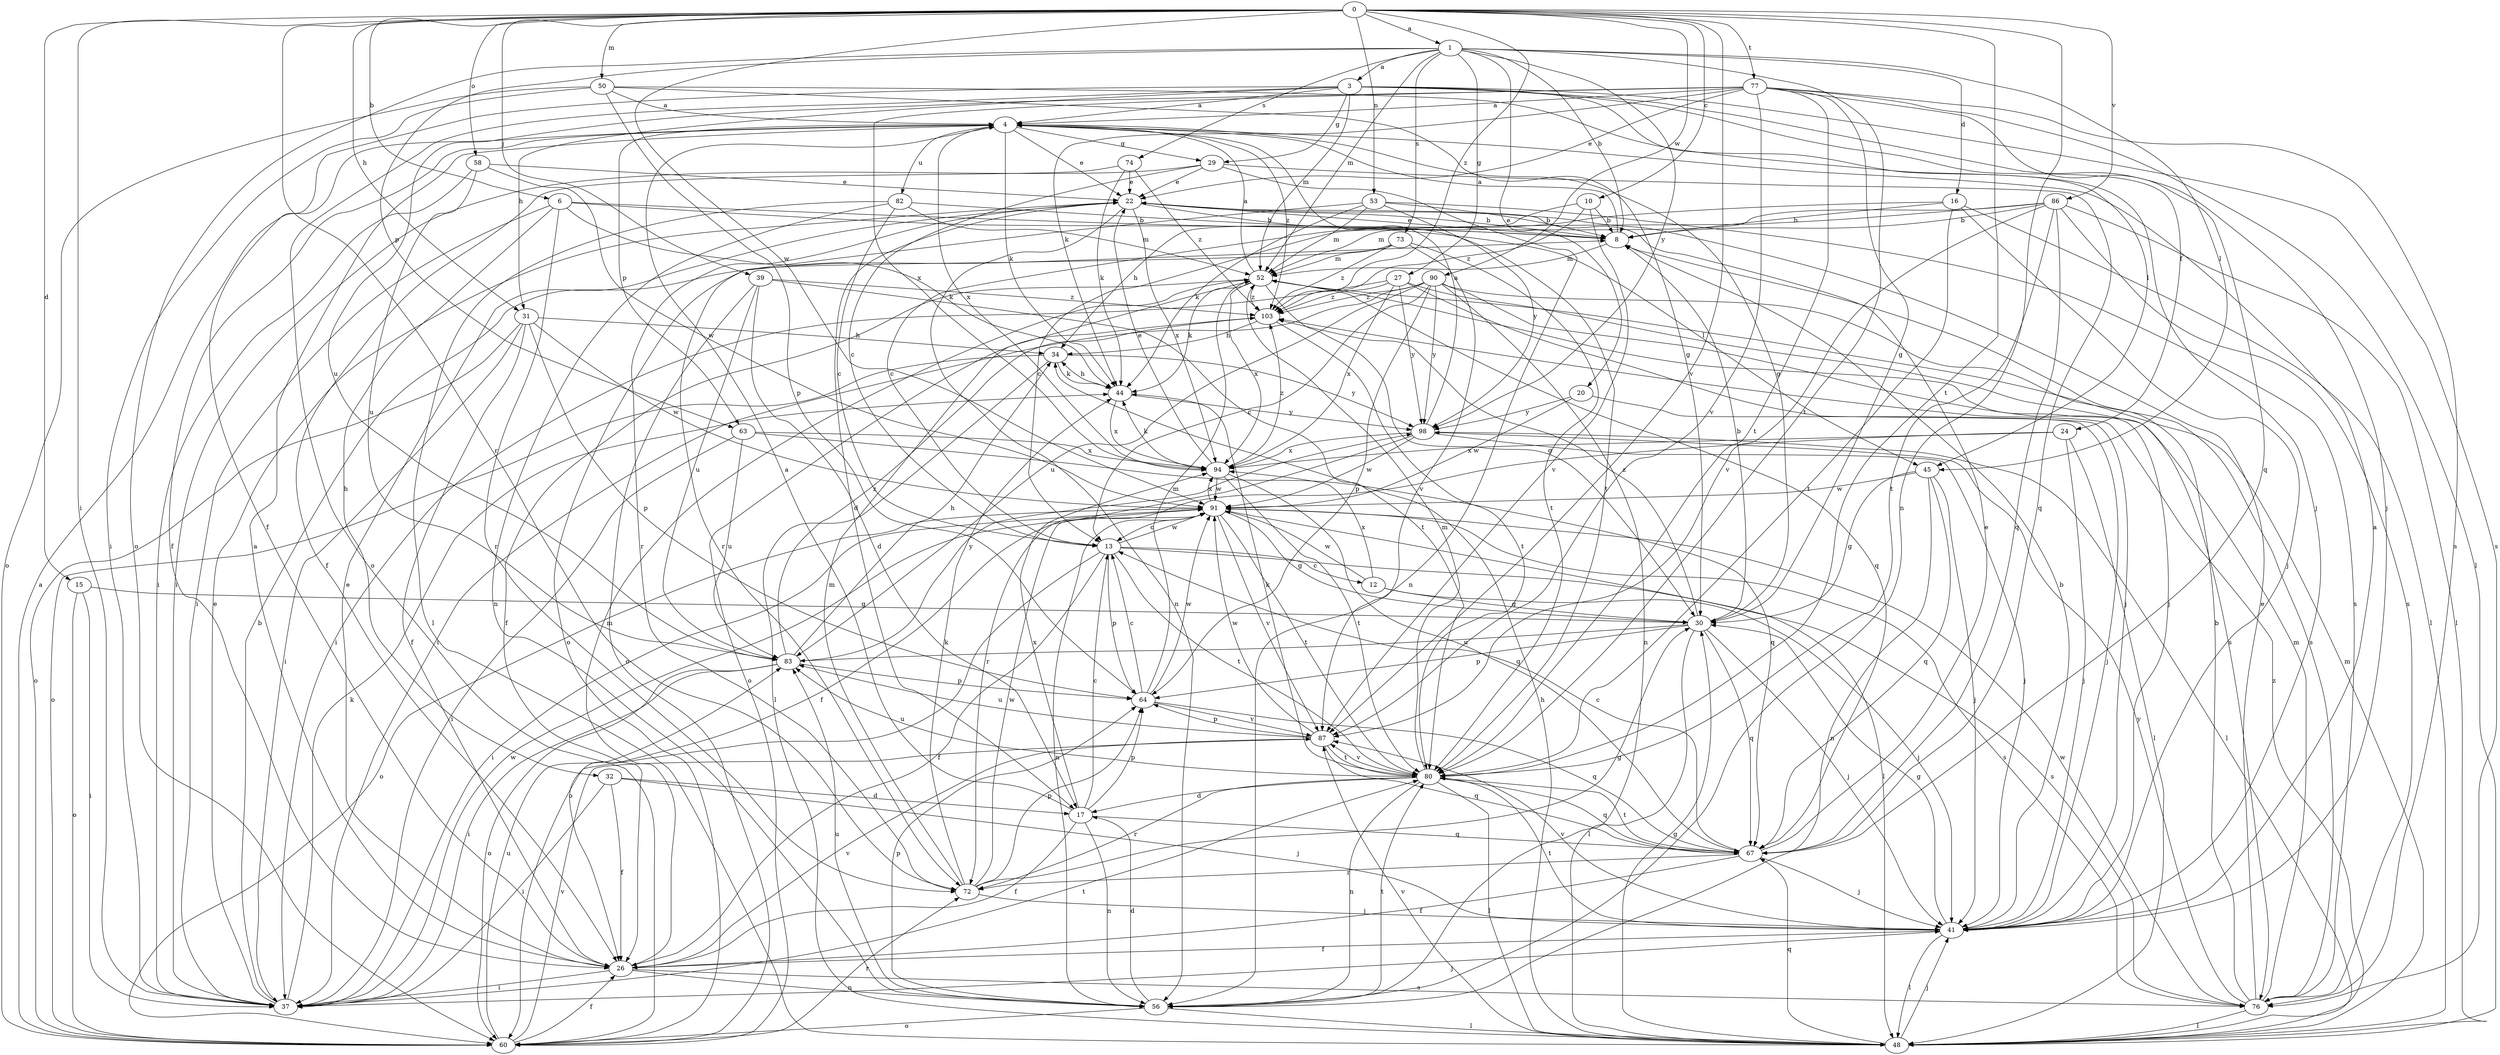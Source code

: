 strict digraph  {
0;
1;
3;
4;
6;
8;
10;
12;
13;
15;
16;
17;
20;
22;
24;
26;
27;
29;
30;
31;
32;
34;
37;
39;
41;
44;
45;
48;
50;
52;
53;
56;
58;
60;
63;
64;
67;
72;
73;
74;
76;
77;
80;
82;
83;
86;
87;
90;
91;
94;
98;
103;
0 -> 1  [label=a];
0 -> 6  [label=b];
0 -> 10  [label=c];
0 -> 15  [label=d];
0 -> 31  [label=h];
0 -> 37  [label=i];
0 -> 39  [label=j];
0 -> 50  [label=m];
0 -> 53  [label=n];
0 -> 56  [label=n];
0 -> 58  [label=o];
0 -> 72  [label=r];
0 -> 77  [label=t];
0 -> 80  [label=t];
0 -> 86  [label=v];
0 -> 87  [label=v];
0 -> 90  [label=w];
0 -> 91  [label=w];
0 -> 103  [label=z];
1 -> 3  [label=a];
1 -> 8  [label=b];
1 -> 16  [label=d];
1 -> 20  [label=e];
1 -> 27  [label=g];
1 -> 45  [label=l];
1 -> 52  [label=m];
1 -> 60  [label=o];
1 -> 63  [label=p];
1 -> 73  [label=s];
1 -> 74  [label=s];
1 -> 80  [label=t];
1 -> 98  [label=y];
3 -> 4  [label=a];
3 -> 24  [label=f];
3 -> 26  [label=f];
3 -> 29  [label=g];
3 -> 31  [label=h];
3 -> 41  [label=j];
3 -> 45  [label=l];
3 -> 52  [label=m];
3 -> 60  [label=o];
3 -> 76  [label=s];
4 -> 22  [label=e];
4 -> 26  [label=f];
4 -> 29  [label=g];
4 -> 30  [label=g];
4 -> 44  [label=k];
4 -> 63  [label=p];
4 -> 82  [label=u];
4 -> 94  [label=x];
4 -> 103  [label=z];
6 -> 8  [label=b];
6 -> 32  [label=h];
6 -> 37  [label=i];
6 -> 44  [label=k];
6 -> 45  [label=l];
6 -> 72  [label=r];
8 -> 4  [label=a];
8 -> 22  [label=e];
8 -> 52  [label=m];
10 -> 8  [label=b];
10 -> 34  [label=h];
10 -> 87  [label=v];
10 -> 103  [label=z];
12 -> 30  [label=g];
12 -> 41  [label=j];
12 -> 91  [label=w];
12 -> 94  [label=x];
13 -> 12  [label=c];
13 -> 26  [label=f];
13 -> 60  [label=o];
13 -> 64  [label=p];
13 -> 76  [label=s];
13 -> 80  [label=t];
13 -> 91  [label=w];
15 -> 30  [label=g];
15 -> 37  [label=i];
15 -> 60  [label=o];
16 -> 8  [label=b];
16 -> 13  [label=c];
16 -> 41  [label=j];
16 -> 48  [label=l];
16 -> 80  [label=t];
17 -> 4  [label=a];
17 -> 13  [label=c];
17 -> 26  [label=f];
17 -> 56  [label=n];
17 -> 64  [label=p];
17 -> 67  [label=q];
17 -> 94  [label=x];
20 -> 41  [label=j];
20 -> 91  [label=w];
20 -> 98  [label=y];
22 -> 8  [label=b];
22 -> 17  [label=d];
22 -> 56  [label=n];
22 -> 72  [label=r];
22 -> 80  [label=t];
22 -> 94  [label=x];
24 -> 26  [label=f];
24 -> 41  [label=j];
24 -> 48  [label=l];
24 -> 94  [label=x];
26 -> 4  [label=a];
26 -> 22  [label=e];
26 -> 37  [label=i];
26 -> 52  [label=m];
26 -> 56  [label=n];
26 -> 76  [label=s];
26 -> 87  [label=v];
27 -> 37  [label=i];
27 -> 41  [label=j];
27 -> 76  [label=s];
27 -> 94  [label=x];
27 -> 98  [label=y];
27 -> 103  [label=z];
29 -> 13  [label=c];
29 -> 22  [label=e];
29 -> 37  [label=i];
29 -> 56  [label=n];
29 -> 67  [label=q];
30 -> 8  [label=b];
30 -> 41  [label=j];
30 -> 48  [label=l];
30 -> 64  [label=p];
30 -> 67  [label=q];
30 -> 83  [label=u];
30 -> 103  [label=z];
31 -> 26  [label=f];
31 -> 34  [label=h];
31 -> 37  [label=i];
31 -> 60  [label=o];
31 -> 64  [label=p];
31 -> 91  [label=w];
32 -> 17  [label=d];
32 -> 26  [label=f];
32 -> 37  [label=i];
32 -> 41  [label=j];
34 -> 44  [label=k];
34 -> 48  [label=l];
34 -> 60  [label=o];
34 -> 98  [label=y];
37 -> 8  [label=b];
37 -> 22  [label=e];
37 -> 41  [label=j];
37 -> 44  [label=k];
37 -> 80  [label=t];
37 -> 91  [label=w];
39 -> 17  [label=d];
39 -> 60  [label=o];
39 -> 80  [label=t];
39 -> 83  [label=u];
39 -> 103  [label=z];
41 -> 4  [label=a];
41 -> 8  [label=b];
41 -> 26  [label=f];
41 -> 30  [label=g];
41 -> 48  [label=l];
41 -> 80  [label=t];
41 -> 87  [label=v];
44 -> 34  [label=h];
44 -> 94  [label=x];
44 -> 98  [label=y];
45 -> 30  [label=g];
45 -> 41  [label=j];
45 -> 56  [label=n];
45 -> 67  [label=q];
45 -> 91  [label=w];
48 -> 30  [label=g];
48 -> 34  [label=h];
48 -> 41  [label=j];
48 -> 52  [label=m];
48 -> 67  [label=q];
48 -> 87  [label=v];
48 -> 103  [label=z];
50 -> 4  [label=a];
50 -> 30  [label=g];
50 -> 37  [label=i];
50 -> 41  [label=j];
50 -> 60  [label=o];
50 -> 64  [label=p];
52 -> 4  [label=a];
52 -> 26  [label=f];
52 -> 30  [label=g];
52 -> 44  [label=k];
52 -> 67  [label=q];
52 -> 94  [label=x];
52 -> 103  [label=z];
53 -> 8  [label=b];
53 -> 44  [label=k];
53 -> 52  [label=m];
53 -> 72  [label=r];
53 -> 76  [label=s];
53 -> 98  [label=y];
56 -> 17  [label=d];
56 -> 48  [label=l];
56 -> 60  [label=o];
56 -> 64  [label=p];
56 -> 80  [label=t];
56 -> 83  [label=u];
58 -> 22  [label=e];
58 -> 37  [label=i];
58 -> 83  [label=u];
58 -> 91  [label=w];
60 -> 4  [label=a];
60 -> 26  [label=f];
60 -> 72  [label=r];
60 -> 83  [label=u];
60 -> 87  [label=v];
63 -> 37  [label=i];
63 -> 67  [label=q];
63 -> 83  [label=u];
63 -> 94  [label=x];
64 -> 13  [label=c];
64 -> 52  [label=m];
64 -> 67  [label=q];
64 -> 87  [label=v];
64 -> 91  [label=w];
67 -> 13  [label=c];
67 -> 22  [label=e];
67 -> 26  [label=f];
67 -> 41  [label=j];
67 -> 72  [label=r];
67 -> 80  [label=t];
72 -> 30  [label=g];
72 -> 41  [label=j];
72 -> 44  [label=k];
72 -> 52  [label=m];
72 -> 64  [label=p];
72 -> 91  [label=w];
73 -> 52  [label=m];
73 -> 60  [label=o];
73 -> 80  [label=t];
73 -> 87  [label=v];
73 -> 103  [label=z];
74 -> 22  [label=e];
74 -> 26  [label=f];
74 -> 44  [label=k];
74 -> 103  [label=z];
76 -> 8  [label=b];
76 -> 22  [label=e];
76 -> 48  [label=l];
76 -> 52  [label=m];
76 -> 91  [label=w];
76 -> 98  [label=y];
77 -> 4  [label=a];
77 -> 22  [label=e];
77 -> 30  [label=g];
77 -> 44  [label=k];
77 -> 48  [label=l];
77 -> 67  [label=q];
77 -> 76  [label=s];
77 -> 80  [label=t];
77 -> 83  [label=u];
77 -> 87  [label=v];
77 -> 94  [label=x];
80 -> 17  [label=d];
80 -> 44  [label=k];
80 -> 48  [label=l];
80 -> 52  [label=m];
80 -> 56  [label=n];
80 -> 67  [label=q];
80 -> 72  [label=r];
80 -> 83  [label=u];
80 -> 87  [label=v];
82 -> 8  [label=b];
82 -> 13  [label=c];
82 -> 48  [label=l];
82 -> 52  [label=m];
82 -> 56  [label=n];
83 -> 34  [label=h];
83 -> 37  [label=i];
83 -> 60  [label=o];
83 -> 64  [label=p];
83 -> 98  [label=y];
83 -> 103  [label=z];
86 -> 8  [label=b];
86 -> 13  [label=c];
86 -> 48  [label=l];
86 -> 52  [label=m];
86 -> 67  [label=q];
86 -> 76  [label=s];
86 -> 80  [label=t];
86 -> 87  [label=v];
87 -> 64  [label=p];
87 -> 67  [label=q];
87 -> 80  [label=t];
87 -> 83  [label=u];
87 -> 91  [label=w];
90 -> 13  [label=c];
90 -> 37  [label=i];
90 -> 41  [label=j];
90 -> 56  [label=n];
90 -> 64  [label=p];
90 -> 76  [label=s];
90 -> 83  [label=u];
90 -> 98  [label=y];
90 -> 103  [label=z];
91 -> 13  [label=c];
91 -> 30  [label=g];
91 -> 37  [label=i];
91 -> 48  [label=l];
91 -> 56  [label=n];
91 -> 60  [label=o];
91 -> 76  [label=s];
91 -> 80  [label=t];
91 -> 87  [label=v];
91 -> 94  [label=x];
94 -> 22  [label=e];
94 -> 44  [label=k];
94 -> 67  [label=q];
94 -> 80  [label=t];
94 -> 91  [label=w];
94 -> 103  [label=z];
98 -> 4  [label=a];
98 -> 41  [label=j];
98 -> 48  [label=l];
98 -> 72  [label=r];
98 -> 91  [label=w];
98 -> 94  [label=x];
103 -> 34  [label=h];
103 -> 60  [label=o];
103 -> 80  [label=t];
}
